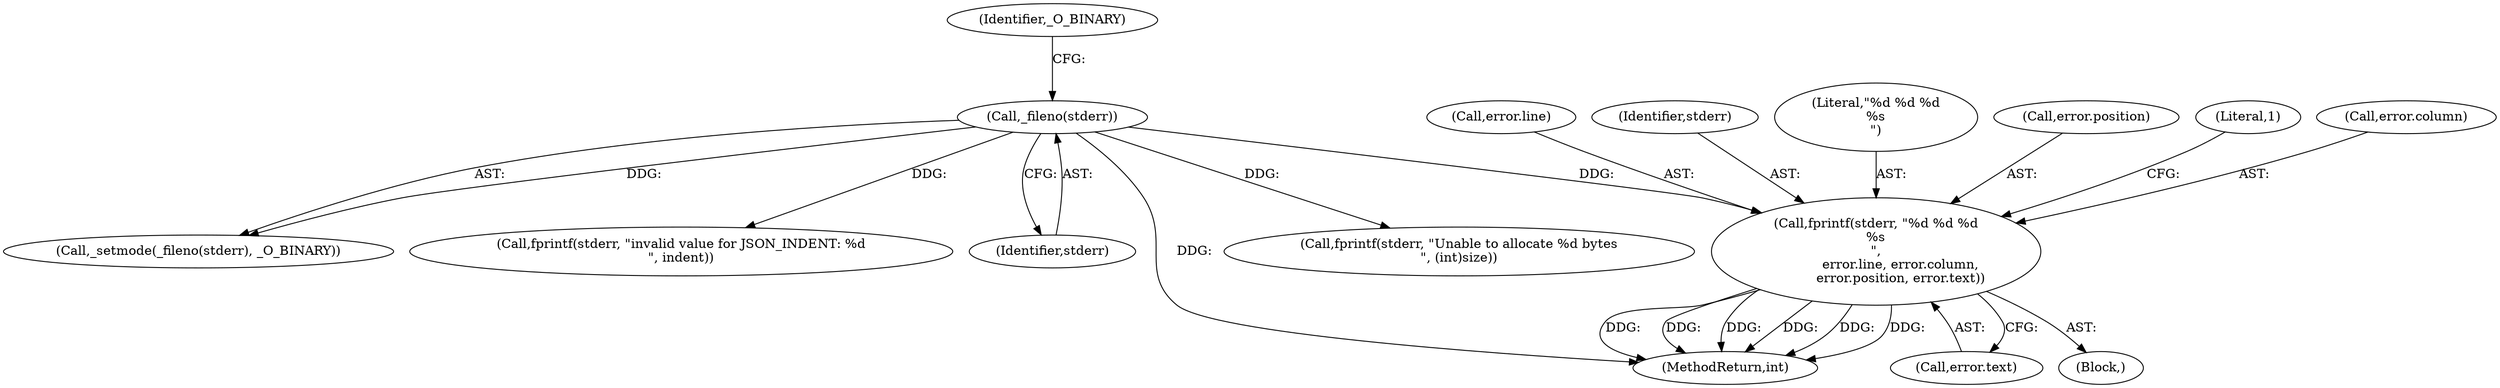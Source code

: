 digraph "0_jansson_8f80c2d83808150724d31793e6ade92749b1faa4_11@API" {
"1000276" [label="(Call,fprintf(stderr, \"%d %d %d\n%s\n\",\n            error.line, error.column,\n            error.position, error.text))"];
"1000116" [label="(Call,_fileno(stderr))"];
"1000279" [label="(Call,error.line)"];
"1000277" [label="(Identifier,stderr)"];
"1000278" [label="(Literal,\"%d %d %d\n%s\n\")"];
"1000118" [label="(Identifier,_O_BINARY)"];
"1000288" [label="(Call,error.text)"];
"1000285" [label="(Call,error.position)"];
"1000132" [label="(Call,fprintf(stderr, \"invalid value for JSON_INDENT: %d\n\", indent))"];
"1000276" [label="(Call,fprintf(stderr, \"%d %d %d\n%s\n\",\n            error.line, error.column,\n            error.position, error.text))"];
"1000117" [label="(Identifier,stderr)"];
"1000301" [label="(MethodReturn,int)"];
"1000292" [label="(Literal,1)"];
"1000275" [label="(Block,)"];
"1000217" [label="(Call,fprintf(stderr, \"Unable to allocate %d bytes\n\", (int)size))"];
"1000115" [label="(Call,_setmode(_fileno(stderr), _O_BINARY))"];
"1000116" [label="(Call,_fileno(stderr))"];
"1000282" [label="(Call,error.column)"];
"1000276" -> "1000275"  [label="AST: "];
"1000276" -> "1000288"  [label="CFG: "];
"1000277" -> "1000276"  [label="AST: "];
"1000278" -> "1000276"  [label="AST: "];
"1000279" -> "1000276"  [label="AST: "];
"1000282" -> "1000276"  [label="AST: "];
"1000285" -> "1000276"  [label="AST: "];
"1000288" -> "1000276"  [label="AST: "];
"1000292" -> "1000276"  [label="CFG: "];
"1000276" -> "1000301"  [label="DDG: "];
"1000276" -> "1000301"  [label="DDG: "];
"1000276" -> "1000301"  [label="DDG: "];
"1000276" -> "1000301"  [label="DDG: "];
"1000276" -> "1000301"  [label="DDG: "];
"1000276" -> "1000301"  [label="DDG: "];
"1000116" -> "1000276"  [label="DDG: "];
"1000116" -> "1000115"  [label="AST: "];
"1000116" -> "1000117"  [label="CFG: "];
"1000117" -> "1000116"  [label="AST: "];
"1000118" -> "1000116"  [label="CFG: "];
"1000116" -> "1000301"  [label="DDG: "];
"1000116" -> "1000115"  [label="DDG: "];
"1000116" -> "1000132"  [label="DDG: "];
"1000116" -> "1000217"  [label="DDG: "];
}
